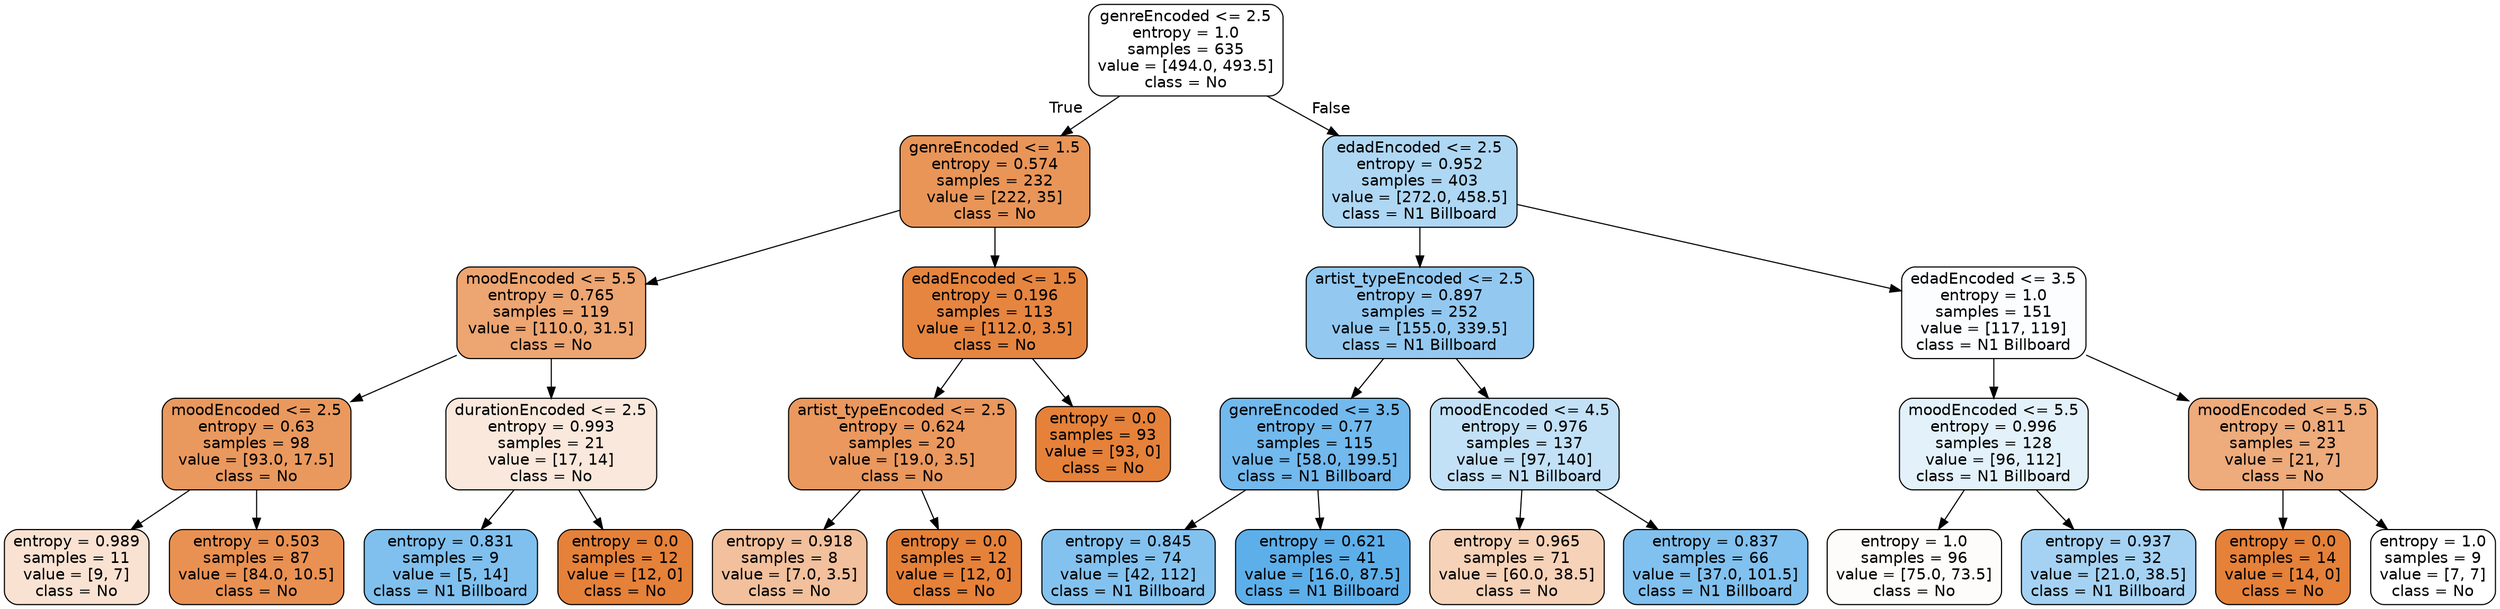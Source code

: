 digraph Tree {
node [shape=box, style="filled, rounded", color="black", fontname=helvetica] ;
edge [fontname=helvetica] ;
0 [label="genreEncoded <= 2.5\nentropy = 1.0\nsamples = 635\nvalue = [494.0, 493.5]\nclass = No", fillcolor="#e5813900"] ;
1 [label="genreEncoded <= 1.5\nentropy = 0.574\nsamples = 232\nvalue = [222, 35]\nclass = No", fillcolor="#e58139d7"] ;
0 -> 1 [labeldistance=2.5, labelangle=45, headlabel="True"] ;
2 [label="moodEncoded <= 5.5\nentropy = 0.765\nsamples = 119\nvalue = [110.0, 31.5]\nclass = No", fillcolor="#e58139b6"] ;
1 -> 2 ;
3 [label="moodEncoded <= 2.5\nentropy = 0.63\nsamples = 98\nvalue = [93.0, 17.5]\nclass = No", fillcolor="#e58139cf"] ;
2 -> 3 ;
4 [label="entropy = 0.989\nsamples = 11\nvalue = [9, 7]\nclass = No", fillcolor="#e5813939"] ;
3 -> 4 ;
5 [label="entropy = 0.503\nsamples = 87\nvalue = [84.0, 10.5]\nclass = No", fillcolor="#e58139df"] ;
3 -> 5 ;
6 [label="durationEncoded <= 2.5\nentropy = 0.993\nsamples = 21\nvalue = [17, 14]\nclass = No", fillcolor="#e581392d"] ;
2 -> 6 ;
7 [label="entropy = 0.831\nsamples = 9\nvalue = [5, 14]\nclass = N1 Billboard", fillcolor="#399de5a4"] ;
6 -> 7 ;
8 [label="entropy = 0.0\nsamples = 12\nvalue = [12, 0]\nclass = No", fillcolor="#e58139ff"] ;
6 -> 8 ;
9 [label="edadEncoded <= 1.5\nentropy = 0.196\nsamples = 113\nvalue = [112.0, 3.5]\nclass = No", fillcolor="#e58139f7"] ;
1 -> 9 ;
10 [label="artist_typeEncoded <= 2.5\nentropy = 0.624\nsamples = 20\nvalue = [19.0, 3.5]\nclass = No", fillcolor="#e58139d0"] ;
9 -> 10 ;
11 [label="entropy = 0.918\nsamples = 8\nvalue = [7.0, 3.5]\nclass = No", fillcolor="#e581397f"] ;
10 -> 11 ;
12 [label="entropy = 0.0\nsamples = 12\nvalue = [12, 0]\nclass = No", fillcolor="#e58139ff"] ;
10 -> 12 ;
13 [label="entropy = 0.0\nsamples = 93\nvalue = [93, 0]\nclass = No", fillcolor="#e58139ff"] ;
9 -> 13 ;
14 [label="edadEncoded <= 2.5\nentropy = 0.952\nsamples = 403\nvalue = [272.0, 458.5]\nclass = N1 Billboard", fillcolor="#399de568"] ;
0 -> 14 [labeldistance=2.5, labelangle=-45, headlabel="False"] ;
15 [label="artist_typeEncoded <= 2.5\nentropy = 0.897\nsamples = 252\nvalue = [155.0, 339.5]\nclass = N1 Billboard", fillcolor="#399de58b"] ;
14 -> 15 ;
16 [label="genreEncoded <= 3.5\nentropy = 0.77\nsamples = 115\nvalue = [58.0, 199.5]\nclass = N1 Billboard", fillcolor="#399de5b5"] ;
15 -> 16 ;
17 [label="entropy = 0.845\nsamples = 74\nvalue = [42, 112]\nclass = N1 Billboard", fillcolor="#399de59f"] ;
16 -> 17 ;
18 [label="entropy = 0.621\nsamples = 41\nvalue = [16.0, 87.5]\nclass = N1 Billboard", fillcolor="#399de5d0"] ;
16 -> 18 ;
19 [label="moodEncoded <= 4.5\nentropy = 0.976\nsamples = 137\nvalue = [97, 140]\nclass = N1 Billboard", fillcolor="#399de54e"] ;
15 -> 19 ;
20 [label="entropy = 0.965\nsamples = 71\nvalue = [60.0, 38.5]\nclass = No", fillcolor="#e581395b"] ;
19 -> 20 ;
21 [label="entropy = 0.837\nsamples = 66\nvalue = [37.0, 101.5]\nclass = N1 Billboard", fillcolor="#399de5a2"] ;
19 -> 21 ;
22 [label="edadEncoded <= 3.5\nentropy = 1.0\nsamples = 151\nvalue = [117, 119]\nclass = N1 Billboard", fillcolor="#399de504"] ;
14 -> 22 ;
23 [label="moodEncoded <= 5.5\nentropy = 0.996\nsamples = 128\nvalue = [96, 112]\nclass = N1 Billboard", fillcolor="#399de524"] ;
22 -> 23 ;
24 [label="entropy = 1.0\nsamples = 96\nvalue = [75.0, 73.5]\nclass = No", fillcolor="#e5813905"] ;
23 -> 24 ;
25 [label="entropy = 0.937\nsamples = 32\nvalue = [21.0, 38.5]\nclass = N1 Billboard", fillcolor="#399de574"] ;
23 -> 25 ;
26 [label="moodEncoded <= 5.5\nentropy = 0.811\nsamples = 23\nvalue = [21, 7]\nclass = No", fillcolor="#e58139aa"] ;
22 -> 26 ;
27 [label="entropy = 0.0\nsamples = 14\nvalue = [14, 0]\nclass = No", fillcolor="#e58139ff"] ;
26 -> 27 ;
28 [label="entropy = 1.0\nsamples = 9\nvalue = [7, 7]\nclass = No", fillcolor="#e5813900"] ;
26 -> 28 ;
}